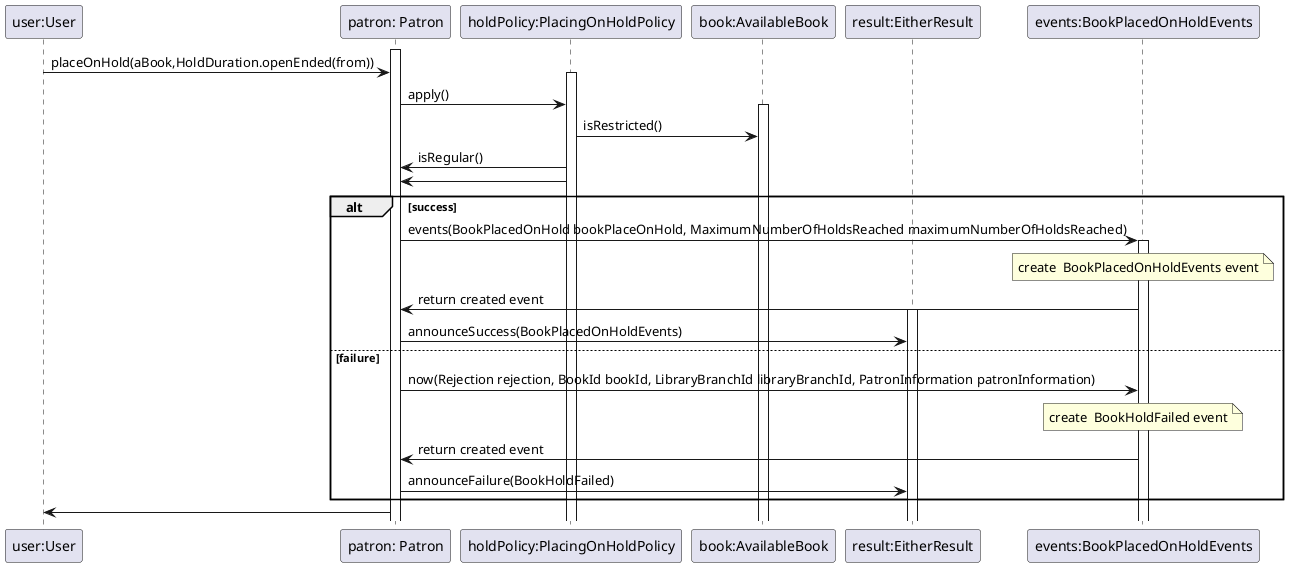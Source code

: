 @startuml
    participant "user:User" as user
    participant "patron: Patron" as patron
    participant "holdPolicy:PlacingOnHoldPolicy" as holdPolicy
    participant "book:AvailableBook" as abook
    participant "result:EitherResult" as result
    participant "events:BookPlacedOnHoldEvents" as events

   activate patron


    user->patron:placeOnHold(aBook,HoldDuration.openEnded(from))

    activate holdPolicy
    patron->holdPolicy:apply()
    activate abook
    holdPolicy->abook:isRestricted()
    holdPolicy->patron:isRegular()

    holdPolicy->patron

    alt success
        patron->events:events(BookPlacedOnHold bookPlaceOnHold, MaximumNumberOfHoldsReached maximumNumberOfHoldsReached)
        note over events: create  BookPlacedOnHoldEvents event
        activate events
        events->patron:return created event
        activate result
        patron->result:announceSuccess(BookPlacedOnHoldEvents)
    else failure
        patron->events:now(Rejection rejection, BookId bookId, LibraryBranchId libraryBranchId, PatronInformation patronInformation)
                note over events: create  BookHoldFailed event

                events->patron:return created event
                patron->result:announceFailure(BookHoldFailed)
    end group
    patron->user
@enduml